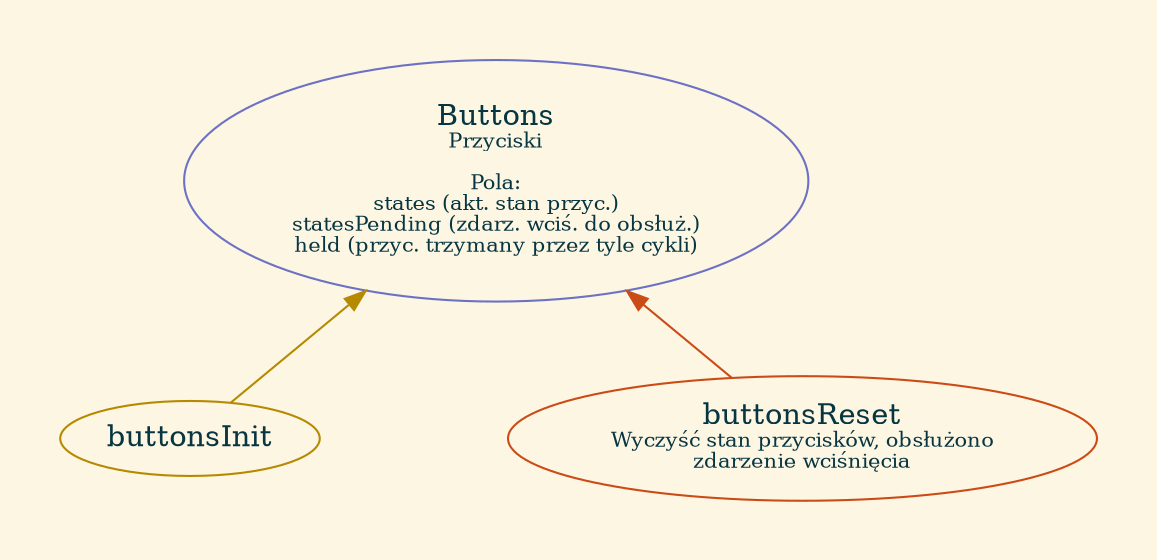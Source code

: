 digraph {
    graph [pad="0.4", nodesep="1.25", bgcolor="#fdf6e3"]
    node [color="#002b36", fontcolor="#073642"]
    edge [fontsize="10"]
    
    {
        rank="source";
        Buttons [label=<Buttons<BR /><FONT POINT-SIZE="10">Przyciski<BR /><BR />Pola:<BR />states (akt. stan przyc.)<BR />statesPending (zdarz. wciś. do obsłuż.)<BR />held (przyc. trzymany przez tyle cykli)</FONT>> color="#6c71c4"]
    }
    
    {
        buttonsInit [color="#b58900"]
        buttonsReset [label=<buttonsReset<BR /><FONT POINT-SIZE="10">Wyczyść stan przycisków, obsłużono<BR />zdarzenie wciśnięcia</FONT>>, color="#cb4b16"]
    }
    
    buttonsInit -> Buttons [color="#b58900"]
    buttonsReset -> Buttons [color="#cb4b16"]
    
}
